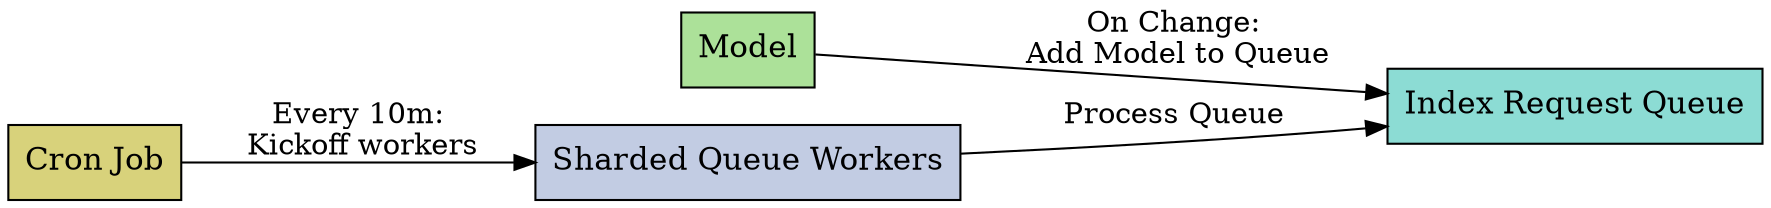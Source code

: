 digraph G {
  node [shape=box fontsize=15];
  ranksep=.75; size = "13,20.5";
  rankdir=LR;
  
  {
    node [fillcolor="#ACE199" style=filled]
    
    Model
  }  

  {
    node [fillcolor="#D8D27B" style=filled]

    "Cron Job"
  }

  {
    node [fillcolor="#8CDCD4" style=filled]
    "Index Request Queue"
  }


  {
    node [fillcolor="#C2CCE3" style=filled]
    "Sharded Queue Workers"
  }

  Model -> "Index Request Queue" [label="On Change:\n Add Model to Queue"]
  "Cron Job" -> "Sharded Queue Workers" [label="Every 10m:\n Kickoff workers"]
  "Sharded Queue Workers" -> "Index Request Queue" [label="Process Queue"]
}